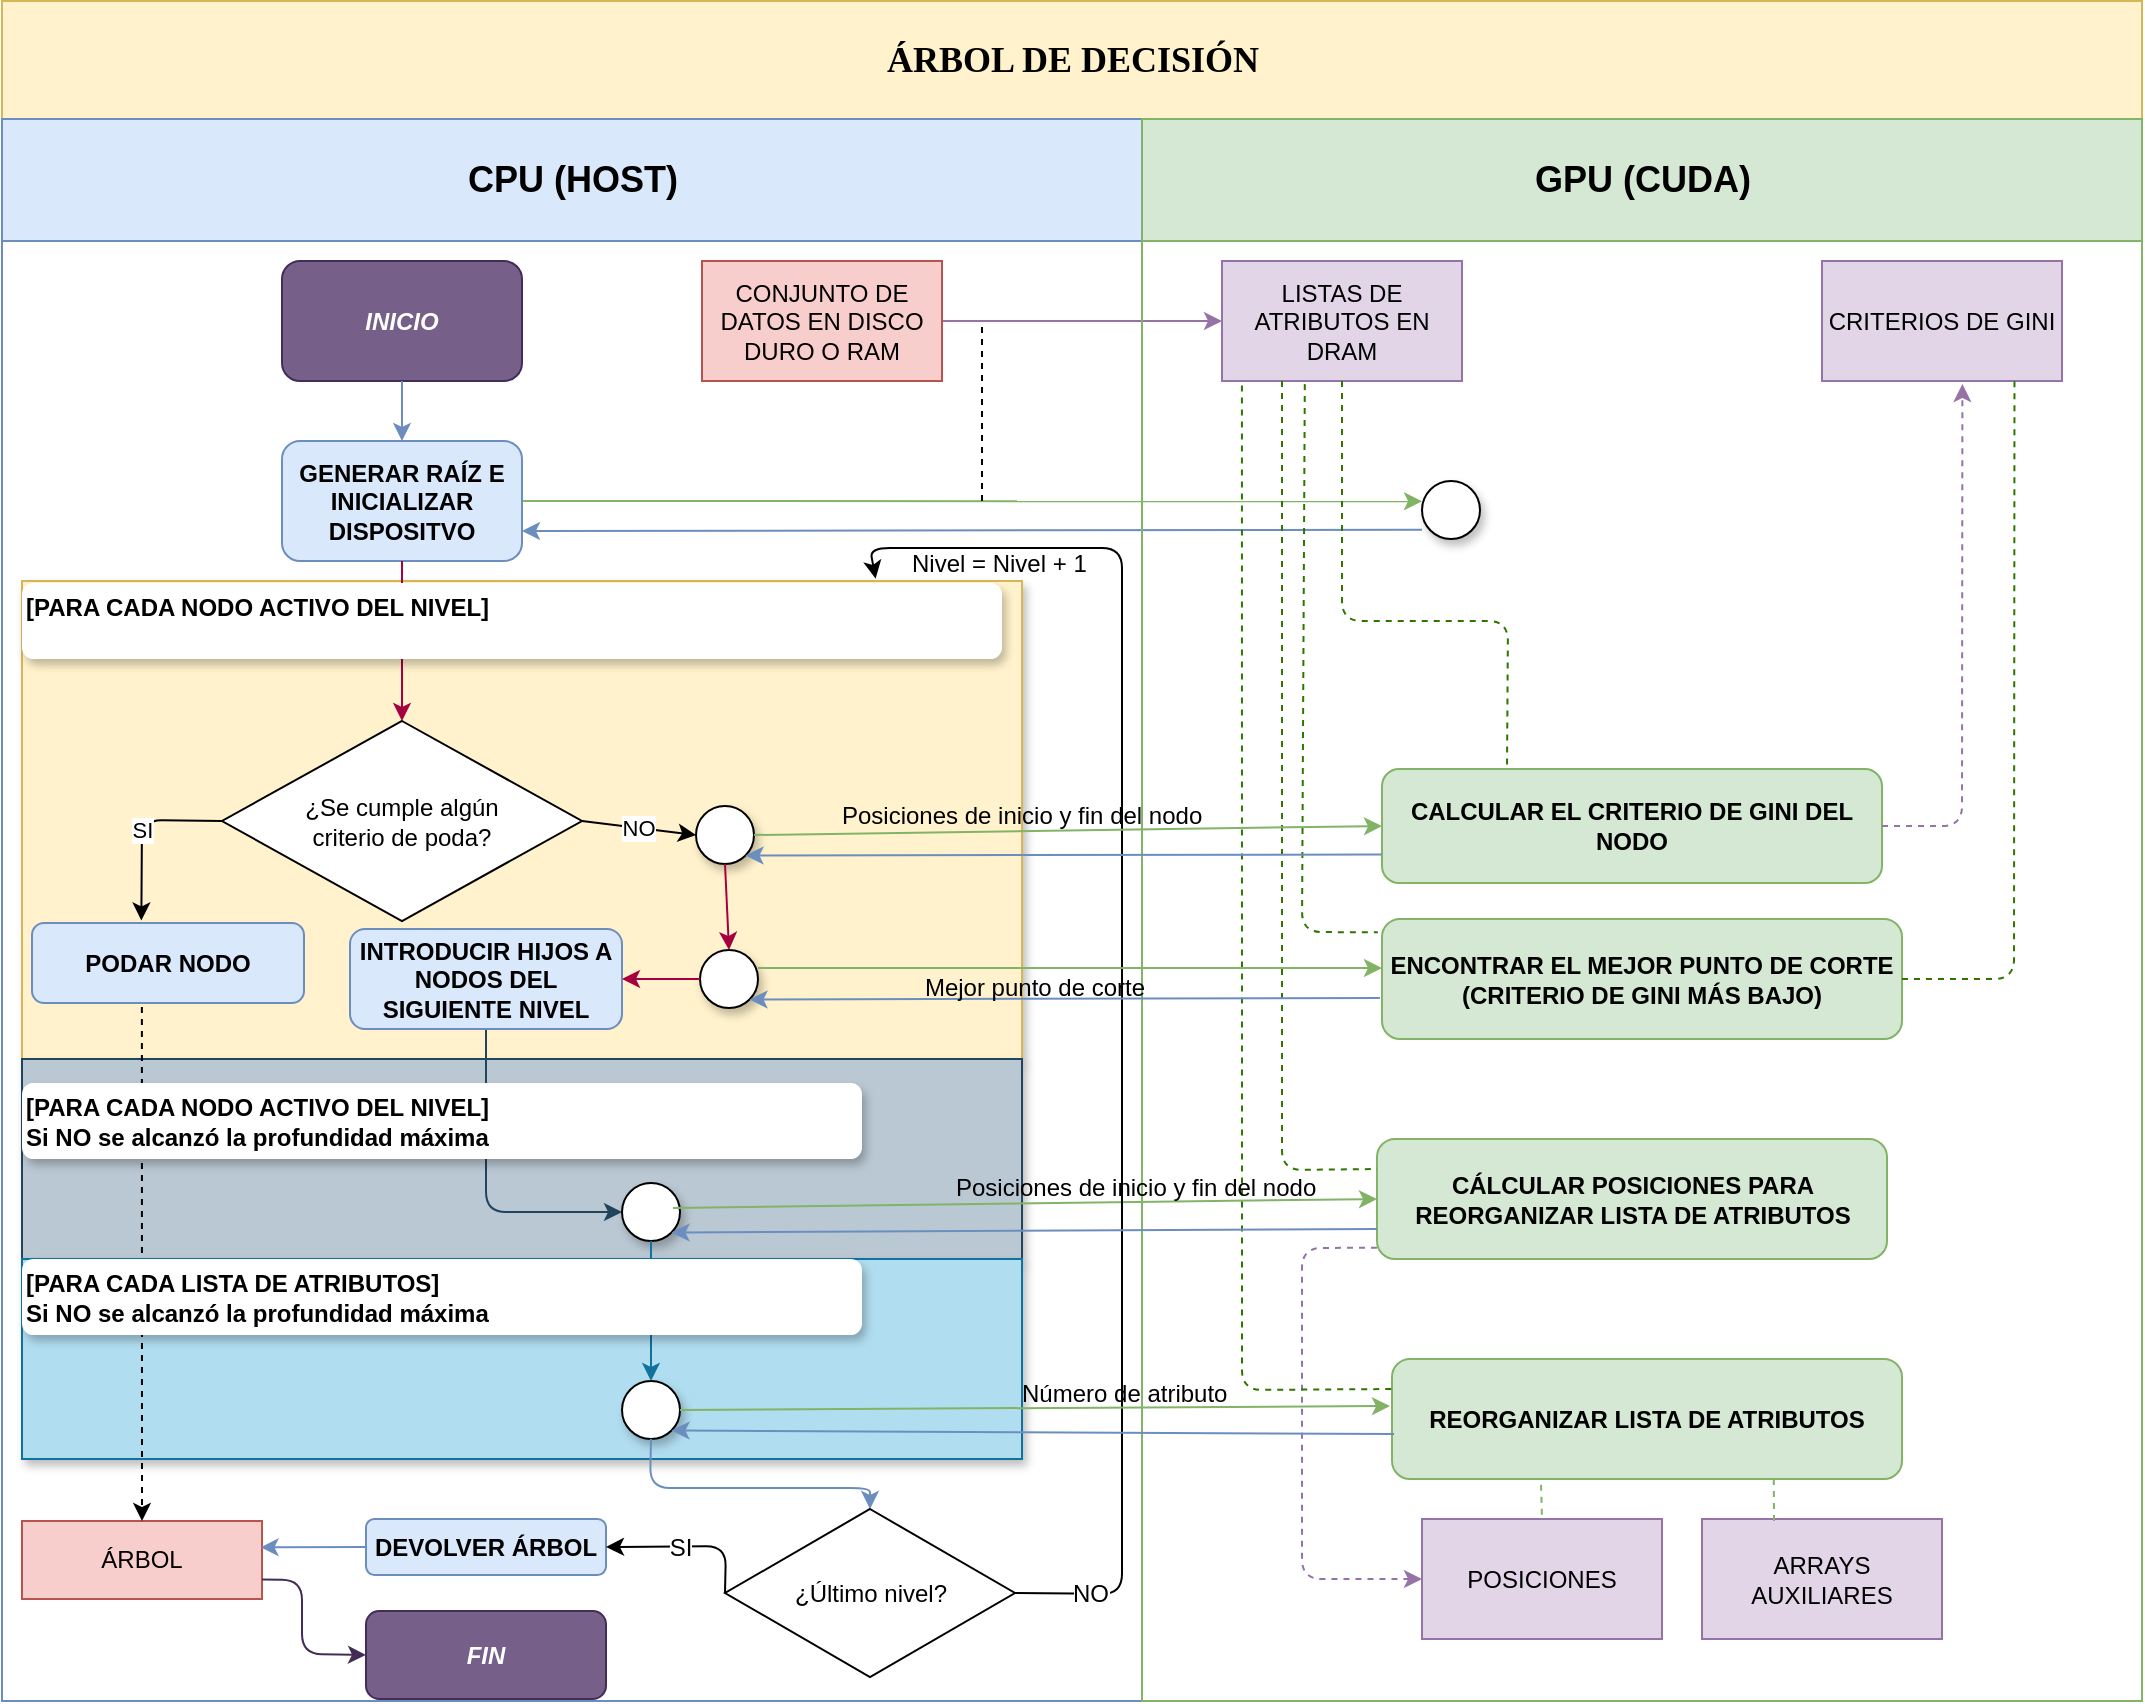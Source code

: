 <mxfile version="10.6.9" type="device"><diagram name="Page-1" id="74e2e168-ea6b-b213-b513-2b3c1d86103e"><mxGraphModel dx="1689" dy="921" grid="1" gridSize="10" guides="1" tooltips="1" connect="1" arrows="1" fold="1" page="1" pageScale="1" pageWidth="1100" pageHeight="850" background="#ffffff" math="0" shadow="0"><root><mxCell id="0"/><mxCell id="1" parent="0"/><mxCell id="77e6c97f196da883-1" value="&lt;font style=&quot;font-size: 18px&quot;&gt;ÁRBOL DE DECISIÓN&lt;br&gt;&lt;/font&gt;" style="swimlane;html=1;childLayout=stackLayout;startSize=59;rounded=0;shadow=0;labelBackgroundColor=none;strokeColor=#d6b656;strokeWidth=1;fillColor=#fff2cc;fontFamily=Verdana;fontSize=8;align=center;perimeterSpacing=0;" parent="1" vertex="1"><mxGeometry x="120" y="76.5" width="1070" height="850" as="geometry"/></mxCell><mxCell id="0OCqr0jmDiNSP5eo5NrA-15" value="" style="endArrow=classic;html=1;exitX=1;exitY=0.5;exitDx=0;exitDy=0;entryX=0;entryY=0.5;entryDx=0;entryDy=0;fillColor=#e1d5e7;strokeColor=#9673a6;" parent="77e6c97f196da883-1" source="0OCqr0jmDiNSP5eo5NrA-1" target="0OCqr0jmDiNSP5eo5NrA-2" edge="1"><mxGeometry width="50" height="50" relative="1" as="geometry"><mxPoint y="820" as="sourcePoint"/><mxPoint x="50" y="770" as="targetPoint"/></mxGeometry></mxCell><mxCell id="0OCqr0jmDiNSP5eo5NrA-32" value="" style="endArrow=classic;html=1;exitX=1;exitY=0.5;exitDx=0;exitDy=0;entryX=0;entryY=0.5;entryDx=0;entryDy=0;fillColor=#d5e8d4;strokeColor=#82b366;" parent="77e6c97f196da883-1" source="0OCqr0jmDiNSP5eo5NrA-8" edge="1"><mxGeometry width="50" height="50" relative="1" as="geometry"><mxPoint y="920" as="sourcePoint"/><mxPoint x="710.0" y="250.143" as="targetPoint"/></mxGeometry></mxCell><mxCell id="0OCqr0jmDiNSP5eo5NrA-33" value="" style="endArrow=classic;html=1;exitX=0;exitY=0.75;exitDx=0;exitDy=0;entryX=1;entryY=0.75;entryDx=0;entryDy=0;fillColor=#dae8fc;strokeColor=#6c8ebf;" parent="77e6c97f196da883-1" target="0OCqr0jmDiNSP5eo5NrA-8" edge="1"><mxGeometry width="50" height="50" relative="1" as="geometry"><mxPoint x="710.0" y="264.429" as="sourcePoint"/><mxPoint x="50" y="870" as="targetPoint"/></mxGeometry></mxCell><mxCell id="77e6c97f196da883-2" value="&lt;font style=&quot;font-size: 18px&quot;&gt;CPU (HOST)&lt;/font&gt; " style="swimlane;html=1;startSize=61;fillColor=#dae8fc;strokeColor=#6c8ebf;align=center;" parent="77e6c97f196da883-1" vertex="1"><mxGeometry y="59" width="570" height="791" as="geometry"/></mxCell><mxCell id="0OCqr0jmDiNSP5eo5NrA-1" value="CONJUNTO DE DATOS EN DISCO DURO O RAM" style="rounded=0;whiteSpace=wrap;html=1;fillColor=#f8cecc;strokeColor=#b85450;" parent="77e6c97f196da883-2" vertex="1"><mxGeometry x="350" y="71" width="120" height="60" as="geometry"/></mxCell><mxCell id="0OCqr0jmDiNSP5eo5NrA-5" value="INICIO" style="rounded=1;whiteSpace=wrap;html=1;fillColor=#76608a;strokeColor=#432D57;fontStyle=3;fontColor=#ffffff;" parent="77e6c97f196da883-2" vertex="1"><mxGeometry x="140" y="71" width="120" height="60" as="geometry"/></mxCell><mxCell id="0OCqr0jmDiNSP5eo5NrA-8" value="GENERAR RAÍZ E INICIALIZAR DISPOSITVO" style="rounded=1;whiteSpace=wrap;html=1;fillColor=#dae8fc;strokeColor=#6c8ebf;fontStyle=1" parent="77e6c97f196da883-2" vertex="1"><mxGeometry x="140" y="161" width="120" height="60" as="geometry"/></mxCell><mxCell id="0OCqr0jmDiNSP5eo5NrA-13" value="" style="endArrow=classic;html=1;exitX=0.5;exitY=1;exitDx=0;exitDy=0;entryX=0.5;entryY=0;entryDx=0;entryDy=0;fillColor=#dae8fc;strokeColor=#6c8ebf;" parent="77e6c97f196da883-2" source="0OCqr0jmDiNSP5eo5NrA-5" target="0OCqr0jmDiNSP5eo5NrA-8" edge="1"><mxGeometry width="50" height="50" relative="1" as="geometry"><mxPoint y="761" as="sourcePoint"/><mxPoint x="50" y="711" as="targetPoint"/></mxGeometry></mxCell><mxCell id="0OCqr0jmDiNSP5eo5NrA-24" value="" style="rounded=0;whiteSpace=wrap;html=1;shadow=1;comic=0;fillColor=#fff2cc;strokeColor=#d6b656;glass=0;" parent="77e6c97f196da883-2" vertex="1"><mxGeometry x="10" y="231" width="500" height="239" as="geometry"/></mxCell><mxCell id="0OCqr0jmDiNSP5eo5NrA-30" value="" style="endArrow=classic;html=1;exitX=0.5;exitY=1;exitDx=0;exitDy=0;entryX=0.5;entryY=0;entryDx=0;entryDy=0;fillColor=#d80073;strokeColor=#A50040;" parent="77e6c97f196da883-2" source="0OCqr0jmDiNSP5eo5NrA-8" target="urdTIoPc_8uGzpSNJpwT-2" edge="1"><mxGeometry width="50" height="50" relative="1" as="geometry"><mxPoint y="861" as="sourcePoint"/><mxPoint x="200.31" y="316.241" as="targetPoint"/></mxGeometry></mxCell><mxCell id="0OCqr0jmDiNSP5eo5NrA-36" value="DEVOLVER ÁRBOL" style="rounded=1;whiteSpace=wrap;html=1;shadow=0;glass=0;comic=0;labelBackgroundColor=none;fillColor=#dae8fc;strokeColor=#6c8ebf;fontStyle=1" parent="77e6c97f196da883-2" vertex="1"><mxGeometry x="182" y="700" width="120" height="28" as="geometry"/></mxCell><mxCell id="0OCqr0jmDiNSP5eo5NrA-37" value="" style="ellipse;whiteSpace=wrap;html=1;aspect=fixed;rounded=1;shadow=1;glass=0;comic=0;labelBackgroundColor=#ffffff;fillColor=#ffffff;gradientColor=#ffffff;" parent="77e6c97f196da883-2" vertex="1"><mxGeometry x="347" y="343.5" width="29" height="29" as="geometry"/></mxCell><mxCell id="0OCqr0jmDiNSP5eo5NrA-49" value="ÁRBOL" style="rounded=0;whiteSpace=wrap;html=1;shadow=0;glass=0;comic=0;labelBackgroundColor=none;fillColor=#f8cecc;strokeColor=#b85450;" parent="77e6c97f196da883-2" vertex="1"><mxGeometry x="10" y="701" width="120" height="39" as="geometry"/></mxCell><mxCell id="0OCqr0jmDiNSP5eo5NrA-51" value="" style="ellipse;whiteSpace=wrap;html=1;aspect=fixed;rounded=1;shadow=1;glass=0;comic=0;labelBackgroundColor=#ffffff;fillColor=#ffffff;gradientColor=#ffffff;" parent="77e6c97f196da883-2" vertex="1"><mxGeometry x="349" y="415.5" width="29" height="29" as="geometry"/></mxCell><mxCell id="0OCqr0jmDiNSP5eo5NrA-53" value="" style="endArrow=classic;html=1;exitX=0.5;exitY=1;exitDx=0;exitDy=0;entryX=0.5;entryY=0;entryDx=0;entryDy=0;fillColor=#d80073;strokeColor=#A50040;" parent="77e6c97f196da883-2" source="0OCqr0jmDiNSP5eo5NrA-37" target="0OCqr0jmDiNSP5eo5NrA-51" edge="1"><mxGeometry width="50" height="50" relative="1" as="geometry"><mxPoint y="861" as="sourcePoint"/><mxPoint x="50" y="811" as="targetPoint"/></mxGeometry></mxCell><mxCell id="0OCqr0jmDiNSP5eo5NrA-57" value="" style="endArrow=classic;html=1;strokeWidth=1;fillColor=#d80073;strokeColor=#A50040;" parent="77e6c97f196da883-2" edge="1"><mxGeometry width="50" height="50" relative="1" as="geometry"><mxPoint x="200" y="591" as="sourcePoint"/><mxPoint x="200" y="637" as="targetPoint"/></mxGeometry></mxCell><mxCell id="0OCqr0jmDiNSP5eo5NrA-60" value="" style="endArrow=classic;html=1;strokeWidth=1;exitX=0;exitY=0.5;exitDx=0;exitDy=0;entryX=0.994;entryY=0.338;entryDx=0;entryDy=0;fillColor=#dae8fc;strokeColor=#6c8ebf;entryPerimeter=0;" parent="77e6c97f196da883-2" source="0OCqr0jmDiNSP5eo5NrA-36" target="0OCqr0jmDiNSP5eo5NrA-49" edge="1"><mxGeometry width="50" height="50" relative="1" as="geometry"><mxPoint x="270" y="729" as="sourcePoint"/><mxPoint x="350" y="728" as="targetPoint"/></mxGeometry></mxCell><mxCell id="0OCqr0jmDiNSP5eo5NrA-64" value="FIN" style="rounded=1;whiteSpace=wrap;html=1;shadow=0;glass=0;comic=0;labelBackgroundColor=none;fillColor=#76608a;strokeColor=#432D57;fontStyle=3;fontColor=#ffffff;" parent="77e6c97f196da883-2" vertex="1"><mxGeometry x="182" y="746" width="120" height="44" as="geometry"/></mxCell><mxCell id="0OCqr0jmDiNSP5eo5NrA-65" value="" style="endArrow=classic;html=1;strokeWidth=1;exitX=1;exitY=0.75;exitDx=0;exitDy=0;entryX=0;entryY=0.5;entryDx=0;entryDy=0;fillColor=#76608a;strokeColor=#432D57;" parent="77e6c97f196da883-2" source="0OCqr0jmDiNSP5eo5NrA-49" target="0OCqr0jmDiNSP5eo5NrA-64" edge="1"><mxGeometry width="50" height="50" relative="1" as="geometry"><mxPoint y="861" as="sourcePoint"/><mxPoint x="50" y="811" as="targetPoint"/><Array as="points"><mxPoint x="150" y="730.5"/><mxPoint x="150" y="767.5"/></Array></mxGeometry></mxCell><mxCell id="urdTIoPc_8uGzpSNJpwT-2" value="&lt;div&gt;¿Se cumple algún&lt;/div&gt;&lt;div&gt; criterio de poda?&lt;/div&gt;" style="rhombus;whiteSpace=wrap;html=1;" vertex="1" parent="77e6c97f196da883-2"><mxGeometry x="110" y="301" width="180" height="100" as="geometry"/></mxCell><mxCell id="urdTIoPc_8uGzpSNJpwT-4" value="PODAR NODO" style="rounded=1;whiteSpace=wrap;html=1;shadow=0;glass=0;comic=0;labelBackgroundColor=none;fillColor=#dae8fc;strokeColor=#6c8ebf;fontStyle=1" vertex="1" parent="77e6c97f196da883-2"><mxGeometry x="15" y="402" width="136" height="40" as="geometry"/></mxCell><mxCell id="urdTIoPc_8uGzpSNJpwT-5" value="SI" style="endArrow=classic;html=1;exitX=0;exitY=0.5;exitDx=0;exitDy=0;entryX=0.402;entryY=-0.032;entryDx=0;entryDy=0;entryPerimeter=0;" edge="1" parent="77e6c97f196da883-2" source="urdTIoPc_8uGzpSNJpwT-2" target="urdTIoPc_8uGzpSNJpwT-4"><mxGeometry width="50" height="50" relative="1" as="geometry"><mxPoint x="70" y="471" as="sourcePoint"/><mxPoint x="120" y="421" as="targetPoint"/><Array as="points"><mxPoint x="70" y="350.5"/></Array></mxGeometry></mxCell><mxCell id="urdTIoPc_8uGzpSNJpwT-18" value="NO" style="endArrow=classic;html=1;exitX=1;exitY=0.5;exitDx=0;exitDy=0;entryX=0;entryY=0.5;entryDx=0;entryDy=0;" edge="1" parent="77e6c97f196da883-2" source="urdTIoPc_8uGzpSNJpwT-2" target="0OCqr0jmDiNSP5eo5NrA-37"><mxGeometry width="50" height="50" relative="1" as="geometry"><mxPoint x="320" y="471" as="sourcePoint"/><mxPoint x="370" y="421" as="targetPoint"/></mxGeometry></mxCell><mxCell id="0OCqr0jmDiNSP5eo5NrA-16" value="" style="endArrow=none;dashed=1;html=1;" parent="77e6c97f196da883-2" edge="1"><mxGeometry width="50" height="50" relative="1" as="geometry"><mxPoint x="490" y="191" as="sourcePoint"/><mxPoint x="490" y="101" as="targetPoint"/></mxGeometry></mxCell><mxCell id="urdTIoPc_8uGzpSNJpwT-21" value="" style="rounded=0;whiteSpace=wrap;html=1;shadow=1;comic=0;fillColor=#bac8d3;strokeColor=#23445d;glass=0;" vertex="1" parent="77e6c97f196da883-2"><mxGeometry x="10" y="470" width="500" height="100" as="geometry"/></mxCell><mxCell id="0OCqr0jmDiNSP5eo5NrA-71" value="" style="endArrow=classic;html=1;exitX=0.5;exitY=1;exitDx=0;exitDy=0;entryX=0;entryY=0.5;entryDx=0;entryDy=0;fillColor=#bac8d3;strokeColor=#23445d;" parent="77e6c97f196da883-2" source="urdTIoPc_8uGzpSNJpwT-62" target="urdTIoPc_8uGzpSNJpwT-23" edge="1"><mxGeometry width="50" height="50" relative="1" as="geometry"><mxPoint x="210" y="450.471" as="sourcePoint"/><mxPoint x="210" y="521.059" as="targetPoint"/><Array as="points"><mxPoint x="242" y="546.5"/></Array></mxGeometry></mxCell><mxCell id="urdTIoPc_8uGzpSNJpwT-23" value="" style="ellipse;whiteSpace=wrap;html=1;aspect=fixed;rounded=1;shadow=1;glass=0;comic=0;labelBackgroundColor=#ffffff;fillColor=#ffffff;gradientColor=#ffffff;" vertex="1" parent="77e6c97f196da883-2"><mxGeometry x="310" y="532" width="29" height="29" as="geometry"/></mxCell><mxCell id="0OCqr0jmDiNSP5eo5NrA-25" value="&lt;div align=&quot;left&quot;&gt;[PARA CADA NODO ACTIVO DEL NIVEL] &lt;br&gt;&lt;/div&gt;&lt;div align=&quot;left&quot;&gt;&lt;br&gt;&lt;/div&gt;" style="text;html=1;strokeColor=none;fillColor=#ffffff;align=left;verticalAlign=middle;whiteSpace=wrap;rounded=1;shadow=1;comic=0;fontStyle=1" parent="77e6c97f196da883-2" vertex="1"><mxGeometry x="10" y="232" width="490" height="38" as="geometry"/></mxCell><mxCell id="urdTIoPc_8uGzpSNJpwT-26" value="" style="rounded=0;whiteSpace=wrap;html=1;shadow=1;comic=0;fillColor=#b1ddf0;strokeColor=#10739e;glass=0;" vertex="1" parent="77e6c97f196da883-2"><mxGeometry x="10" y="570" width="500" height="100" as="geometry"/></mxCell><mxCell id="urdTIoPc_8uGzpSNJpwT-14" value="" style="endArrow=classic;html=1;entryX=0.5;entryY=0;entryDx=0;entryDy=0;exitX=0.404;exitY=1.05;exitDx=0;exitDy=0;exitPerimeter=0;dashed=1;" edge="1" parent="77e6c97f196da883-2" source="urdTIoPc_8uGzpSNJpwT-4" target="0OCqr0jmDiNSP5eo5NrA-49"><mxGeometry width="50" height="50" relative="1" as="geometry"><mxPoint x="70" y="552" as="sourcePoint"/><mxPoint x="110" y="601" as="targetPoint"/></mxGeometry></mxCell><mxCell id="urdTIoPc_8uGzpSNJpwT-22" value="&lt;div&gt;[PARA CADA NODO ACTIVO DEL NIVEL]&lt;br&gt;&lt;/div&gt;&lt;div align=&quot;left&quot;&gt;Si NO se alcanzó la profundidad máxima&lt;br&gt;&lt;/div&gt;" style="text;html=1;strokeColor=none;fillColor=#ffffff;align=left;verticalAlign=middle;whiteSpace=wrap;rounded=1;shadow=1;comic=0;fontStyle=1" vertex="1" parent="77e6c97f196da883-2"><mxGeometry x="10" y="482" width="420" height="38" as="geometry"/></mxCell><mxCell id="urdTIoPc_8uGzpSNJpwT-31" value="" style="endArrow=classic;html=1;exitX=1;exitY=0.5;exitDx=0;exitDy=0;entryX=0;entryY=0.5;entryDx=0;entryDy=0;fillColor=#d5e8d4;strokeColor=#82b366;" edge="1" parent="77e6c97f196da883-2" target="0OCqr0jmDiNSP5eo5NrA-52"><mxGeometry width="50" height="50" relative="1" as="geometry"><mxPoint x="335.471" y="544.471" as="sourcePoint"/><mxPoint x="684.882" y="545.647" as="targetPoint"/></mxGeometry></mxCell><mxCell id="urdTIoPc_8uGzpSNJpwT-42" value="" style="ellipse;whiteSpace=wrap;html=1;aspect=fixed;rounded=1;shadow=1;glass=0;comic=0;labelBackgroundColor=#ffffff;fillColor=#ffffff;gradientColor=#ffffff;" vertex="1" parent="77e6c97f196da883-2"><mxGeometry x="310" y="631" width="29" height="29" as="geometry"/></mxCell><mxCell id="urdTIoPc_8uGzpSNJpwT-45" value="" style="endArrow=classic;html=1;exitX=0.5;exitY=1;exitDx=0;exitDy=0;fillColor=#b1ddf0;strokeColor=#10739e;" edge="1" parent="77e6c97f196da883-2" source="urdTIoPc_8uGzpSNJpwT-23" target="urdTIoPc_8uGzpSNJpwT-42"><mxGeometry width="50" height="50" relative="1" as="geometry"><mxPoint x="334.167" y="454.333" as="sourcePoint"/><mxPoint x="334.167" y="541.833" as="targetPoint"/></mxGeometry></mxCell><mxCell id="urdTIoPc_8uGzpSNJpwT-27" value="&lt;div&gt;[PARA CADA LISTA DE ATRIBUTOS]&lt;br&gt;&lt;/div&gt;&lt;div align=&quot;left&quot;&gt;Si NO se alcanzó la profundidad máxima&lt;br&gt;&lt;/div&gt;" style="text;html=1;strokeColor=none;fillColor=#ffffff;align=left;verticalAlign=middle;whiteSpace=wrap;rounded=1;shadow=1;comic=0;fontStyle=1" vertex="1" parent="77e6c97f196da883-2"><mxGeometry x="10" y="570" width="420" height="38" as="geometry"/></mxCell><mxCell id="0OCqr0jmDiNSP5eo5NrA-58" value="" style="endArrow=classic;html=1;strokeWidth=1;exitX=0.5;exitY=1;exitDx=0;exitDy=0;fillColor=#dae8fc;strokeColor=#6c8ebf;entryX=0.5;entryY=0;entryDx=0;entryDy=0;" parent="77e6c97f196da883-2" source="urdTIoPc_8uGzpSNJpwT-42" target="urdTIoPc_8uGzpSNJpwT-65" edge="1"><mxGeometry width="50" height="50" relative="1" as="geometry"><mxPoint x="200" y="676.667" as="sourcePoint"/><mxPoint x="360" y="704.5" as="targetPoint"/><Array as="points"><mxPoint x="324" y="684.5"/><mxPoint x="434" y="684.5"/></Array></mxGeometry></mxCell><mxCell id="urdTIoPc_8uGzpSNJpwT-62" value="INTRODUCIR HIJOS A NODOS DEL SIGUIENTE NIVEL" style="rounded=1;whiteSpace=wrap;html=1;shadow=0;glass=0;comic=0;labelBackgroundColor=none;fillColor=#dae8fc;strokeColor=#6c8ebf;fontStyle=1" vertex="1" parent="77e6c97f196da883-2"><mxGeometry x="174" y="405" width="136" height="50" as="geometry"/></mxCell><mxCell id="urdTIoPc_8uGzpSNJpwT-63" value="" style="endArrow=classic;html=1;exitX=0;exitY=0.5;exitDx=0;exitDy=0;entryX=1;entryY=0.5;entryDx=0;entryDy=0;fillColor=#d80073;strokeColor=#A50040;" edge="1" parent="77e6c97f196da883-2" source="0OCqr0jmDiNSP5eo5NrA-51" target="urdTIoPc_8uGzpSNJpwT-62"><mxGeometry width="50" height="50" relative="1" as="geometry"><mxPoint x="371.552" y="382.603" as="sourcePoint"/><mxPoint x="373.621" y="425.362" as="targetPoint"/></mxGeometry></mxCell><mxCell id="urdTIoPc_8uGzpSNJpwT-65" value="¿Último nivel?" style="rhombus;whiteSpace=wrap;html=1;" vertex="1" parent="77e6c97f196da883-2"><mxGeometry x="361.5" y="695" width="145" height="84" as="geometry"/></mxCell><mxCell id="urdTIoPc_8uGzpSNJpwT-66" value="" style="endArrow=classic;html=1;exitX=0;exitY=0.5;exitDx=0;exitDy=0;entryX=1;entryY=0.5;entryDx=0;entryDy=0;" edge="1" parent="77e6c97f196da883-2" source="urdTIoPc_8uGzpSNJpwT-65" target="0OCqr0jmDiNSP5eo5NrA-36"><mxGeometry width="50" height="50" relative="1" as="geometry"><mxPoint y="864.5" as="sourcePoint"/><mxPoint x="50" y="814.5" as="targetPoint"/><Array as="points"><mxPoint x="362" y="713.5"/></Array></mxGeometry></mxCell><mxCell id="urdTIoPc_8uGzpSNJpwT-67" value="SI" style="text;html=1;resizable=0;points=[];align=center;verticalAlign=middle;labelBackgroundColor=#ffffff;" vertex="1" connectable="0" parent="urdTIoPc_8uGzpSNJpwT-66"><mxGeometry x="0.119" y="-1" relative="1" as="geometry"><mxPoint y="2" as="offset"/></mxGeometry></mxCell><mxCell id="urdTIoPc_8uGzpSNJpwT-68" value="" style="endArrow=classic;html=1;exitX=1;exitY=0.5;exitDx=0;exitDy=0;entryX=0.871;entryY=-0.057;entryDx=0;entryDy=0;entryPerimeter=0;" edge="1" parent="77e6c97f196da883-2" source="urdTIoPc_8uGzpSNJpwT-65" target="0OCqr0jmDiNSP5eo5NrA-25"><mxGeometry width="50" height="50" relative="1" as="geometry"><mxPoint x="500" y="741.5" as="sourcePoint"/><mxPoint x="50" y="814.5" as="targetPoint"/><Array as="points"><mxPoint x="560" y="737.5"/><mxPoint x="560" y="214.5"/><mxPoint x="434" y="214.5"/></Array></mxGeometry></mxCell><mxCell id="urdTIoPc_8uGzpSNJpwT-69" value="NO" style="text;html=1;resizable=0;points=[];align=center;verticalAlign=middle;labelBackgroundColor=#ffffff;" vertex="1" connectable="0" parent="urdTIoPc_8uGzpSNJpwT-68"><mxGeometry x="-0.896" relative="1" as="geometry"><mxPoint as="offset"/></mxGeometry></mxCell><mxCell id="urdTIoPc_8uGzpSNJpwT-70" value="Nivel = Nivel + 1" style="text;html=1;resizable=0;points=[];autosize=1;align=left;verticalAlign=top;spacingTop=-4;" vertex="1" parent="77e6c97f196da883-2"><mxGeometry x="453" y="212" width="110" height="20" as="geometry"/></mxCell><mxCell id="77e6c97f196da883-3" value="&lt;font style=&quot;font-size: 18px&quot;&gt;GPU (CUDA)&lt;/font&gt;" style="swimlane;html=1;startSize=61;fillColor=#d5e8d4;strokeColor=#82b366;shadow=0;swimlaneFillColor=none;" parent="77e6c97f196da883-1" vertex="1"><mxGeometry x="570" y="59" width="500" height="791" as="geometry"/></mxCell><mxCell id="0OCqr0jmDiNSP5eo5NrA-2" value="LISTAS DE ATRIBUTOS EN DRAM" style="rounded=0;whiteSpace=wrap;html=1;fillColor=#e1d5e7;strokeColor=#9673a6;" parent="77e6c97f196da883-3" vertex="1"><mxGeometry x="40" y="71" width="120" height="60" as="geometry"/></mxCell><mxCell id="0OCqr0jmDiNSP5eo5NrA-4" value="CRITERIOS DE GINI" style="rounded=0;whiteSpace=wrap;html=1;fillColor=#e1d5e7;strokeColor=#9673a6;" parent="77e6c97f196da883-3" vertex="1"><mxGeometry x="340" y="71" width="120" height="60" as="geometry"/></mxCell><mxCell id="0OCqr0jmDiNSP5eo5NrA-34" value="CALCULAR EL CRITERIO DE GINI DEL NODO" style="rounded=1;whiteSpace=wrap;html=1;shadow=0;glass=0;comic=0;labelBackgroundColor=none;fillColor=#d5e8d4;strokeColor=#82b366;fontStyle=1" parent="77e6c97f196da883-3" vertex="1"><mxGeometry x="120" y="325" width="250" height="57" as="geometry"/></mxCell><mxCell id="0OCqr0jmDiNSP5eo5NrA-43" value="ENCONTRAR EL MEJOR PUNTO DE CORTE (CRITERIO DE GINI MÁS BAJO)" style="rounded=1;whiteSpace=wrap;html=1;shadow=0;glass=0;comic=0;labelBackgroundColor=none;fillColor=#d5e8d4;strokeColor=#82b366;fontStyle=1" parent="77e6c97f196da883-3" vertex="1"><mxGeometry x="120" y="400" width="260" height="60" as="geometry"/></mxCell><mxCell id="0OCqr0jmDiNSP5eo5NrA-47" value="" style="endArrow=none;dashed=1;html=1;entryX=0.802;entryY=0.995;entryDx=0;entryDy=0;entryPerimeter=0;exitX=1;exitY=0.5;exitDx=0;exitDy=0;fillColor=#60a917;strokeColor=#2D7600;" parent="77e6c97f196da883-3" source="0OCqr0jmDiNSP5eo5NrA-43" target="0OCqr0jmDiNSP5eo5NrA-4" edge="1"><mxGeometry width="50" height="50" relative="1" as="geometry"><mxPoint x="436" y="411" as="sourcePoint"/><mxPoint x="410" y="226" as="targetPoint"/><Array as="points"><mxPoint x="436" y="430"/></Array></mxGeometry></mxCell><mxCell id="0OCqr0jmDiNSP5eo5NrA-52" value="CÁLCULAR POSICIONES PARA REORGANIZAR LISTA DE ATRIBUTOS" style="rounded=1;whiteSpace=wrap;html=1;shadow=0;glass=0;comic=0;labelBackgroundColor=none;fillColor=#d5e8d4;strokeColor=#82b366;fontStyle=1" parent="77e6c97f196da883-3" vertex="1"><mxGeometry x="117.5" y="510" width="255" height="60" as="geometry"/></mxCell><mxCell id="0OCqr0jmDiNSP5eo5NrA-66" value="" style="endArrow=none;dashed=1;html=1;strokeWidth=1;exitX=0.5;exitY=1;exitDx=0;exitDy=0;entryX=0.25;entryY=0;entryDx=0;entryDy=0;fillColor=#60a917;strokeColor=#2D7600;" parent="77e6c97f196da883-3" source="0OCqr0jmDiNSP5eo5NrA-2" target="0OCqr0jmDiNSP5eo5NrA-34" edge="1"><mxGeometry width="50" height="50" relative="1" as="geometry"><mxPoint x="250" y="671" as="sourcePoint"/><mxPoint x="188" y="291" as="targetPoint"/><Array as="points"><mxPoint x="100" y="251"/><mxPoint x="183" y="251"/></Array></mxGeometry></mxCell><mxCell id="0OCqr0jmDiNSP5eo5NrA-73" value="POSICIONES" style="rounded=0;whiteSpace=wrap;html=1;fillColor=#e1d5e7;strokeColor=#9673a6;" parent="77e6c97f196da883-3" vertex="1"><mxGeometry x="140" y="700" width="120" height="60" as="geometry"/></mxCell><mxCell id="0OCqr0jmDiNSP5eo5NrA-78" value="ARRAYS AUXILIARES" style="rounded=0;whiteSpace=wrap;html=1;fillColor=#e1d5e7;strokeColor=#9673a6;" parent="77e6c97f196da883-3" vertex="1"><mxGeometry x="280" y="700" width="120" height="60" as="geometry"/></mxCell><mxCell id="0OCqr0jmDiNSP5eo5NrA-80" value="" style="endArrow=classic;html=1;strokeWidth=1;entryX=0;entryY=0.5;entryDx=0;entryDy=0;fillColor=#e1d5e7;strokeColor=#9673a6;exitX=0;exitY=0.906;exitDx=0;exitDy=0;exitPerimeter=0;dashed=1;" parent="77e6c97f196da883-3" source="0OCqr0jmDiNSP5eo5NrA-52" target="0OCqr0jmDiNSP5eo5NrA-73" edge="1"><mxGeometry width="50" height="50" relative="1" as="geometry"><mxPoint x="122" y="571" as="sourcePoint"/><mxPoint x="-440" y="811" as="targetPoint"/><Array as="points"><mxPoint x="80" y="564.5"/><mxPoint x="80" y="730"/></Array></mxGeometry></mxCell><mxCell id="0OCqr0jmDiNSP5eo5NrA-81" value="" style="endArrow=none;dashed=1;html=1;strokeWidth=1;entryX=0.5;entryY=0;entryDx=0;entryDy=0;exitX=0.29;exitY=1.028;exitDx=0;exitDy=0;exitPerimeter=0;fillColor=#d5e8d4;strokeColor=#82b366;" parent="77e6c97f196da883-3" target="0OCqr0jmDiNSP5eo5NrA-73" edge="1"><mxGeometry width="50" height="50" relative="1" as="geometry"><mxPoint x="198.571" y="646.857" as="sourcePoint"/><mxPoint x="-440" y="811" as="targetPoint"/></mxGeometry></mxCell><mxCell id="0OCqr0jmDiNSP5eo5NrA-82" value="" style="endArrow=none;dashed=1;html=1;strokeWidth=1;entryX=0.75;entryY=1;entryDx=0;entryDy=0;fillColor=#d5e8d4;strokeColor=#82b366;" parent="77e6c97f196da883-3" edge="1"><mxGeometry width="50" height="50" relative="1" as="geometry"><mxPoint x="316" y="701" as="sourcePoint"/><mxPoint x="315.714" y="645.429" as="targetPoint"/></mxGeometry></mxCell><mxCell id="urdTIoPc_8uGzpSNJpwT-1" value="" style="ellipse;whiteSpace=wrap;html=1;aspect=fixed;rounded=1;shadow=1;glass=0;comic=0;labelBackgroundColor=#ffffff;fillColor=#ffffff;gradientColor=#ffffff;" vertex="1" parent="77e6c97f196da883-3"><mxGeometry x="140" y="181" width="29" height="29" as="geometry"/></mxCell><mxCell id="urdTIoPc_8uGzpSNJpwT-32" value="REORGANIZAR LISTA DE ATRIBUTOS" style="rounded=1;whiteSpace=wrap;html=1;shadow=0;glass=0;comic=0;labelBackgroundColor=none;fillColor=#d5e8d4;strokeColor=#82b366;fontStyle=1" vertex="1" parent="77e6c97f196da883-3"><mxGeometry x="125" y="620" width="255" height="60" as="geometry"/></mxCell><mxCell id="urdTIoPc_8uGzpSNJpwT-37" value="" style="endArrow=none;dashed=1;html=1;strokeWidth=1;exitX=0.083;exitY=1.037;exitDx=0;exitDy=0;entryX=0;entryY=0.25;entryDx=0;entryDy=0;fillColor=#60a917;strokeColor=#2D7600;exitPerimeter=0;" edge="1" parent="77e6c97f196da883-3" source="0OCqr0jmDiNSP5eo5NrA-2" target="urdTIoPc_8uGzpSNJpwT-32"><mxGeometry width="50" height="50" relative="1" as="geometry"><mxPoint x="42.0" y="123.143" as="sourcePoint"/><mxPoint x="124.857" y="316" as="targetPoint"/><Array as="points"><mxPoint x="50" y="635.5"/></Array></mxGeometry></mxCell><mxCell id="urdTIoPc_8uGzpSNJpwT-59" value="" style="endArrow=none;dashed=1;html=1;strokeWidth=1;exitX=0.25;exitY=1;exitDx=0;exitDy=0;entryX=0;entryY=0.25;entryDx=0;entryDy=0;fillColor=#60a917;strokeColor=#2D7600;" edge="1" parent="77e6c97f196da883-3" source="0OCqr0jmDiNSP5eo5NrA-2" target="0OCqr0jmDiNSP5eo5NrA-52"><mxGeometry width="50" height="50" relative="1" as="geometry"><mxPoint x="59.571" y="143.5" as="sourcePoint"/><mxPoint x="135.286" y="644.929" as="targetPoint"/><Array as="points"><mxPoint x="70" y="525.5"/></Array></mxGeometry></mxCell><mxCell id="urdTIoPc_8uGzpSNJpwT-60" value="" style="endArrow=none;dashed=1;html=1;strokeWidth=1;exitX=0.345;exitY=1.026;exitDx=0;exitDy=0;entryX=-0.008;entryY=0.111;entryDx=0;entryDy=0;fillColor=#60a917;strokeColor=#2D7600;exitPerimeter=0;entryPerimeter=0;" edge="1" parent="77e6c97f196da883-3" source="0OCqr0jmDiNSP5eo5NrA-2" target="0OCqr0jmDiNSP5eo5NrA-43"><mxGeometry width="50" height="50" relative="1" as="geometry"><mxPoint x="79.588" y="141.382" as="sourcePoint"/><mxPoint x="127.824" y="535.5" as="targetPoint"/><Array as="points"><mxPoint x="80" y="406.5"/></Array></mxGeometry></mxCell><mxCell id="urdTIoPc_8uGzpSNJpwT-72" value="" style="endArrow=classic;html=1;strokeWidth=1;fillColor=#e1d5e7;strokeColor=#9673a6;exitX=1;exitY=0.5;exitDx=0;exitDy=0;dashed=1;entryX=0.585;entryY=1.025;entryDx=0;entryDy=0;entryPerimeter=0;" edge="1" parent="77e6c97f196da883-3" source="0OCqr0jmDiNSP5eo5NrA-34" target="0OCqr0jmDiNSP5eo5NrA-4"><mxGeometry width="50" height="50" relative="1" as="geometry"><mxPoint x="128.143" y="574.929" as="sourcePoint"/><mxPoint x="260" y="484.5" as="targetPoint"/><Array as="points"><mxPoint x="410" y="353.5"/></Array></mxGeometry></mxCell><mxCell id="urdTIoPc_8uGzpSNJpwT-35" value="" style="endArrow=classic;html=1;strokeWidth=1;entryX=1;entryY=1;entryDx=0;entryDy=0;fillColor=#dae8fc;strokeColor=#6c8ebf;exitX=0;exitY=0.75;exitDx=0;exitDy=0;" edge="1" parent="77e6c97f196da883-1" source="0OCqr0jmDiNSP5eo5NrA-52" target="urdTIoPc_8uGzpSNJpwT-23"><mxGeometry width="50" height="50" relative="1" as="geometry"><mxPoint x="692.706" y="622.265" as="sourcePoint"/><mxPoint x="340.941" y="617.559" as="targetPoint"/></mxGeometry></mxCell><mxCell id="urdTIoPc_8uGzpSNJpwT-48" value="" style="endArrow=classic;html=1;exitX=1;exitY=0.5;exitDx=0;exitDy=0;entryX=-0.004;entryY=0.392;entryDx=0;entryDy=0;fillColor=#d5e8d4;strokeColor=#82b366;entryPerimeter=0;" edge="1" parent="77e6c97f196da883-1" source="urdTIoPc_8uGzpSNJpwT-42" target="urdTIoPc_8uGzpSNJpwT-32"><mxGeometry width="50" height="50" relative="1" as="geometry"><mxPoint x="345.471" y="613.471" as="sourcePoint"/><mxPoint x="698" y="609.5" as="targetPoint"/></mxGeometry></mxCell><mxCell id="urdTIoPc_8uGzpSNJpwT-49" value="" style="endArrow=classic;html=1;strokeWidth=1;entryX=1;entryY=1;entryDx=0;entryDy=0;fillColor=#dae8fc;strokeColor=#6c8ebf;exitX=0.004;exitY=0.625;exitDx=0;exitDy=0;exitPerimeter=0;" edge="1" parent="77e6c97f196da883-1" source="urdTIoPc_8uGzpSNJpwT-32" target="urdTIoPc_8uGzpSNJpwT-42"><mxGeometry width="50" height="50" relative="1" as="geometry"><mxPoint x="699" y="508.5" as="sourcePoint"/><mxPoint x="345" y="509.5" as="targetPoint"/></mxGeometry></mxCell><mxCell id="0OCqr0jmDiNSP5eo5NrA-38" value="" style="endArrow=classic;html=1;entryX=0;entryY=0.5;entryDx=0;entryDy=0;fillColor=#d5e8d4;strokeColor=#82b366;exitX=1;exitY=0.5;exitDx=0;exitDy=0;" parent="77e6c97f196da883-1" source="0OCqr0jmDiNSP5eo5NrA-37" target="0OCqr0jmDiNSP5eo5NrA-34" edge="1"><mxGeometry width="50" height="50" relative="1" as="geometry"><mxPoint x="410" y="387" as="sourcePoint"/><mxPoint x="50" y="870" as="targetPoint"/></mxGeometry></mxCell><mxCell id="0OCqr0jmDiNSP5eo5NrA-39" value="" style="endArrow=classic;html=1;fillColor=#dae8fc;strokeColor=#6c8ebf;entryX=1;entryY=1;entryDx=0;entryDy=0;exitX=0;exitY=0.75;exitDx=0;exitDy=0;" parent="77e6c97f196da883-1" target="0OCqr0jmDiNSP5eo5NrA-37" edge="1" source="0OCqr0jmDiNSP5eo5NrA-34"><mxGeometry width="50" height="50" relative="1" as="geometry"><mxPoint x="630" y="427" as="sourcePoint"/><mxPoint x="400" y="400" as="targetPoint"/></mxGeometry></mxCell><mxCell id="0OCqr0jmDiNSP5eo5NrA-54" value="" style="endArrow=classic;html=1;fillColor=#d5e8d4;strokeColor=#82b366;" parent="77e6c97f196da883-1" edge="1"><mxGeometry width="50" height="50" relative="1" as="geometry"><mxPoint x="378" y="483.5" as="sourcePoint"/><mxPoint x="690" y="483.5" as="targetPoint"/></mxGeometry></mxCell><mxCell id="0OCqr0jmDiNSP5eo5NrA-59" value="" style="endArrow=classic;html=1;strokeWidth=1;entryX=1;entryY=1;entryDx=0;entryDy=0;fillColor=#dae8fc;strokeColor=#6c8ebf;exitX=-0.004;exitY=0.658;exitDx=0;exitDy=0;exitPerimeter=0;" parent="77e6c97f196da883-1" target="0OCqr0jmDiNSP5eo5NrA-51" edge="1" source="0OCqr0jmDiNSP5eo5NrA-43"><mxGeometry width="50" height="50" relative="1" as="geometry"><mxPoint x="642" y="595" as="sourcePoint"/><mxPoint x="50" y="870" as="targetPoint"/></mxGeometry></mxCell><mxCell id="urdTIoPc_8uGzpSNJpwT-38" value="Mejor punto de corte" style="text;html=1;resizable=0;points=[];align=center;verticalAlign=middle;labelBackgroundColor=none;" vertex="1" connectable="0" parent="0OCqr0jmDiNSP5eo5NrA-59"><mxGeometry x="-0.705" y="1" relative="1" as="geometry"><mxPoint x="-127" y="-6" as="offset"/></mxGeometry></mxCell><mxCell id="urdTIoPc_8uGzpSNJpwT-55" value="Posiciones de inicio y fin del nodo" style="text;html=1;resizable=0;points=[];autosize=1;align=left;verticalAlign=top;spacingTop=-4;" vertex="1" parent="1"><mxGeometry x="595" y="660" width="220" height="20" as="geometry"/></mxCell><mxCell id="urdTIoPc_8uGzpSNJpwT-56" value="Número de atributo" style="text;html=1;resizable=0;points=[];autosize=1;align=left;verticalAlign=top;spacingTop=-4;" vertex="1" parent="1"><mxGeometry x="628" y="762.5" width="130" height="20" as="geometry"/></mxCell><mxCell id="urdTIoPc_8uGzpSNJpwT-40" value="Posiciones de inicio y fin del nodo" style="text;html=1;resizable=0;points=[];autosize=1;align=left;verticalAlign=top;spacingTop=-4;" vertex="1" parent="1"><mxGeometry x="537.5" y="473.5" width="200" height="20" as="geometry"/></mxCell></root></mxGraphModel></diagram></mxfile>